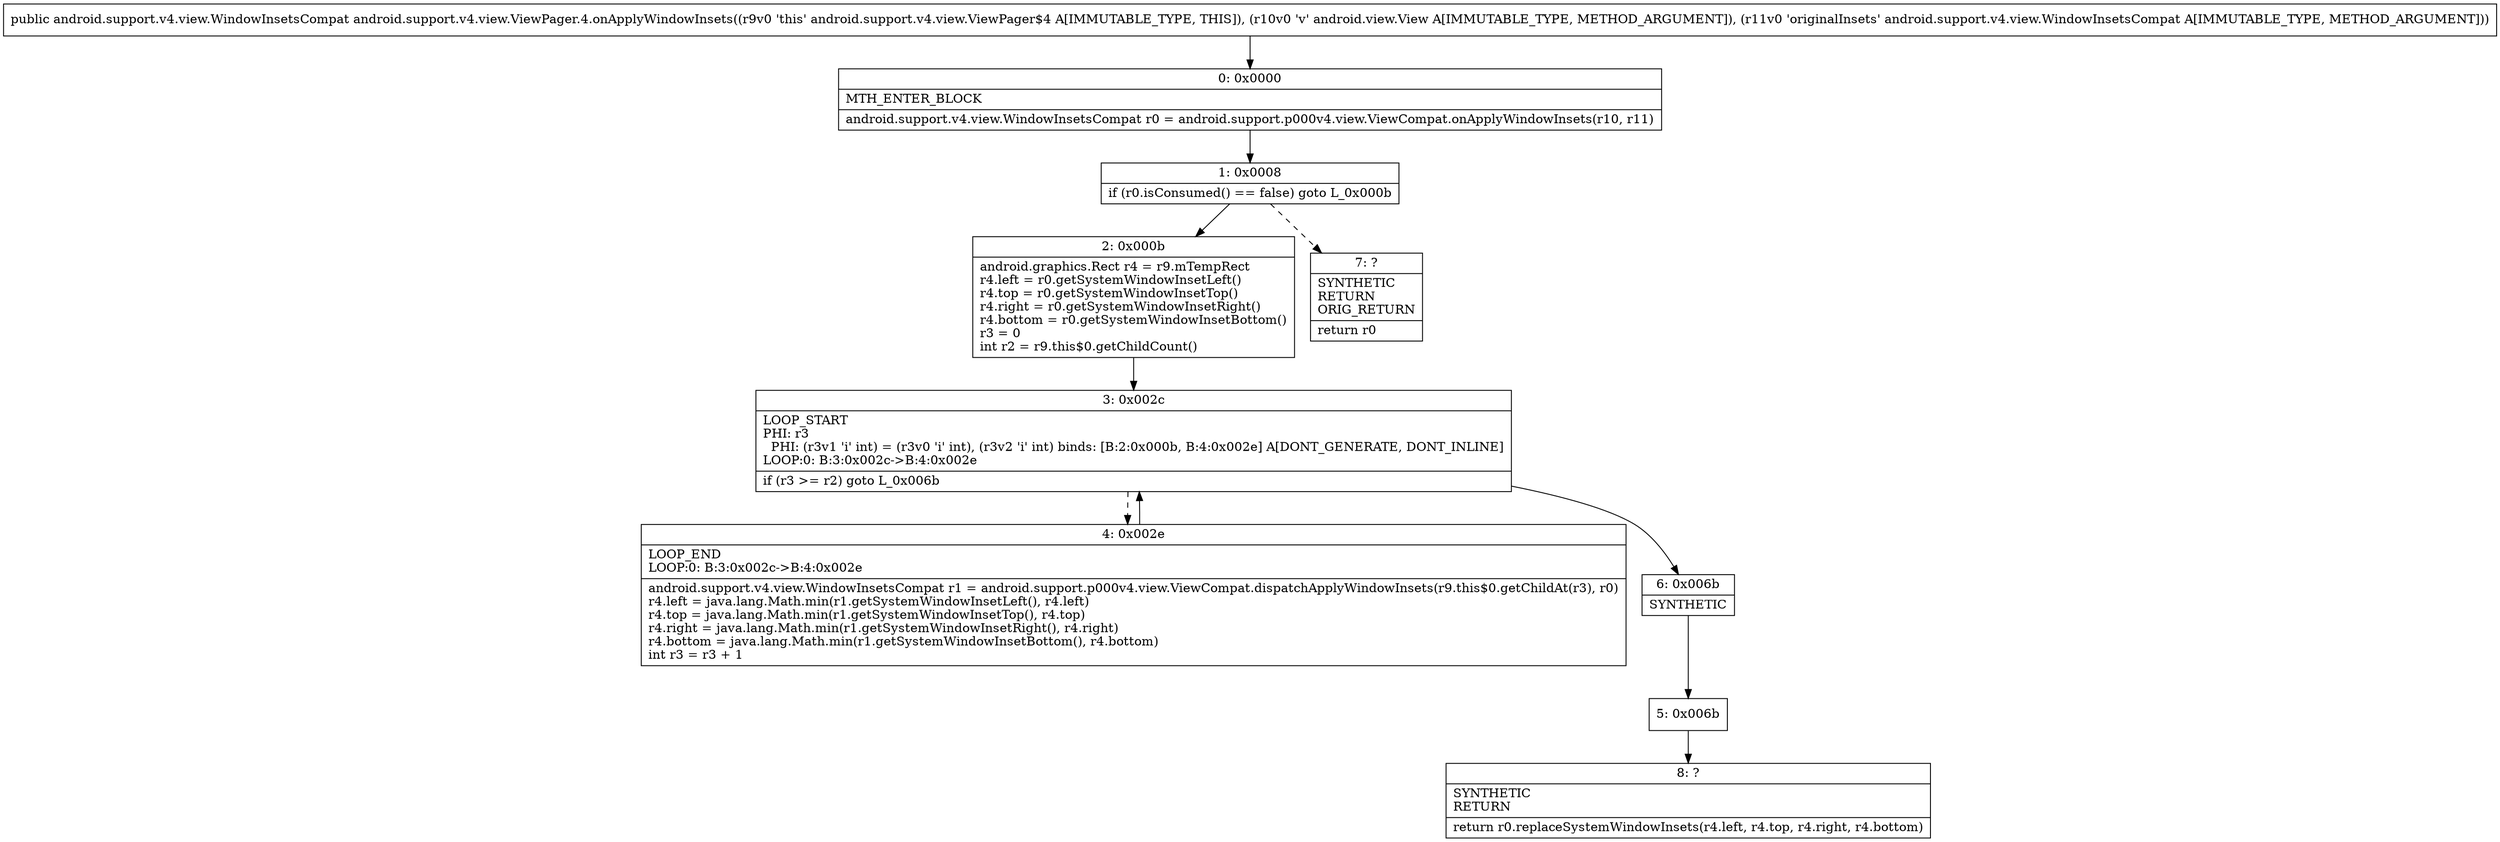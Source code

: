 digraph "CFG forandroid.support.v4.view.ViewPager.4.onApplyWindowInsets(Landroid\/view\/View;Landroid\/support\/v4\/view\/WindowInsetsCompat;)Landroid\/support\/v4\/view\/WindowInsetsCompat;" {
Node_0 [shape=record,label="{0\:\ 0x0000|MTH_ENTER_BLOCK\l|android.support.v4.view.WindowInsetsCompat r0 = android.support.p000v4.view.ViewCompat.onApplyWindowInsets(r10, r11)\l}"];
Node_1 [shape=record,label="{1\:\ 0x0008|if (r0.isConsumed() == false) goto L_0x000b\l}"];
Node_2 [shape=record,label="{2\:\ 0x000b|android.graphics.Rect r4 = r9.mTempRect\lr4.left = r0.getSystemWindowInsetLeft()\lr4.top = r0.getSystemWindowInsetTop()\lr4.right = r0.getSystemWindowInsetRight()\lr4.bottom = r0.getSystemWindowInsetBottom()\lr3 = 0\lint r2 = r9.this$0.getChildCount()\l}"];
Node_3 [shape=record,label="{3\:\ 0x002c|LOOP_START\lPHI: r3 \l  PHI: (r3v1 'i' int) = (r3v0 'i' int), (r3v2 'i' int) binds: [B:2:0x000b, B:4:0x002e] A[DONT_GENERATE, DONT_INLINE]\lLOOP:0: B:3:0x002c\-\>B:4:0x002e\l|if (r3 \>= r2) goto L_0x006b\l}"];
Node_4 [shape=record,label="{4\:\ 0x002e|LOOP_END\lLOOP:0: B:3:0x002c\-\>B:4:0x002e\l|android.support.v4.view.WindowInsetsCompat r1 = android.support.p000v4.view.ViewCompat.dispatchApplyWindowInsets(r9.this$0.getChildAt(r3), r0)\lr4.left = java.lang.Math.min(r1.getSystemWindowInsetLeft(), r4.left)\lr4.top = java.lang.Math.min(r1.getSystemWindowInsetTop(), r4.top)\lr4.right = java.lang.Math.min(r1.getSystemWindowInsetRight(), r4.right)\lr4.bottom = java.lang.Math.min(r1.getSystemWindowInsetBottom(), r4.bottom)\lint r3 = r3 + 1\l}"];
Node_5 [shape=record,label="{5\:\ 0x006b}"];
Node_6 [shape=record,label="{6\:\ 0x006b|SYNTHETIC\l}"];
Node_7 [shape=record,label="{7\:\ ?|SYNTHETIC\lRETURN\lORIG_RETURN\l|return r0\l}"];
Node_8 [shape=record,label="{8\:\ ?|SYNTHETIC\lRETURN\l|return r0.replaceSystemWindowInsets(r4.left, r4.top, r4.right, r4.bottom)\l}"];
MethodNode[shape=record,label="{public android.support.v4.view.WindowInsetsCompat android.support.v4.view.ViewPager.4.onApplyWindowInsets((r9v0 'this' android.support.v4.view.ViewPager$4 A[IMMUTABLE_TYPE, THIS]), (r10v0 'v' android.view.View A[IMMUTABLE_TYPE, METHOD_ARGUMENT]), (r11v0 'originalInsets' android.support.v4.view.WindowInsetsCompat A[IMMUTABLE_TYPE, METHOD_ARGUMENT])) }"];
MethodNode -> Node_0;
Node_0 -> Node_1;
Node_1 -> Node_2;
Node_1 -> Node_7[style=dashed];
Node_2 -> Node_3;
Node_3 -> Node_4[style=dashed];
Node_3 -> Node_6;
Node_4 -> Node_3;
Node_5 -> Node_8;
Node_6 -> Node_5;
}

